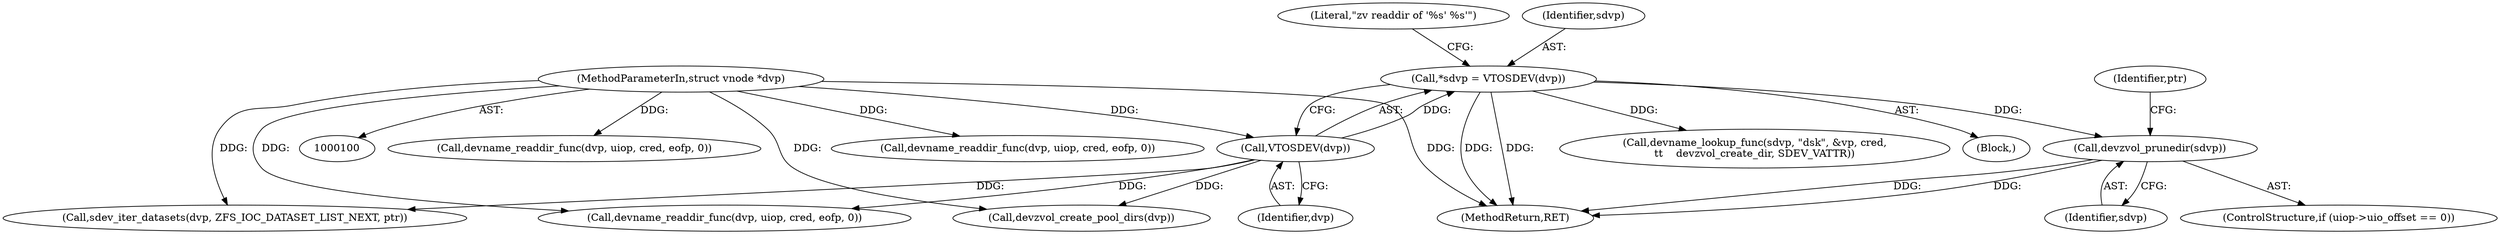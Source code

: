 digraph "0_illumos-gate_d65686849024838243515b5c40ae2c479460b4b5@pointer" {
"1000182" [label="(Call,devzvol_prunedir(sdvp))"];
"1000109" [label="(Call,*sdvp = VTOSDEV(dvp))"];
"1000111" [label="(Call,VTOSDEV(dvp))"];
"1000101" [label="(MethodParameterIn,struct vnode *dvp)"];
"1000141" [label="(Call,devname_lookup_func(sdvp, \"dsk\", &vp, cred,\n\t\t    devzvol_create_dir, SDEV_VATTR))"];
"1000250" [label="(Call,devname_readdir_func(dvp, uiop, cred, eofp, 0))"];
"1000107" [label="(Block,)"];
"1000101" [label="(MethodParameterIn,struct vnode *dvp)"];
"1000210" [label="(Call,devzvol_create_pool_dirs(dvp))"];
"1000170" [label="(Call,devname_readdir_func(dvp, uiop, cred, eofp, 0))"];
"1000239" [label="(Call,sdev_iter_datasets(dvp, ZFS_IOC_DATASET_LIST_NEXT, ptr))"];
"1000109" [label="(Call,*sdvp = VTOSDEV(dvp))"];
"1000185" [label="(Identifier,ptr)"];
"1000111" [label="(Call,VTOSDEV(dvp))"];
"1000116" [label="(Literal,\"zv readdir of '%s' %s'\")"];
"1000182" [label="(Call,devzvol_prunedir(sdvp))"];
"1000110" [label="(Identifier,sdvp)"];
"1000183" [label="(Identifier,sdvp)"];
"1000176" [label="(ControlStructure,if (uiop->uio_offset == 0))"];
"1000112" [label="(Identifier,dvp)"];
"1000219" [label="(Call,devname_readdir_func(dvp, uiop, cred, eofp, 0))"];
"1000256" [label="(MethodReturn,RET)"];
"1000182" -> "1000176"  [label="AST: "];
"1000182" -> "1000183"  [label="CFG: "];
"1000183" -> "1000182"  [label="AST: "];
"1000185" -> "1000182"  [label="CFG: "];
"1000182" -> "1000256"  [label="DDG: "];
"1000182" -> "1000256"  [label="DDG: "];
"1000109" -> "1000182"  [label="DDG: "];
"1000109" -> "1000107"  [label="AST: "];
"1000109" -> "1000111"  [label="CFG: "];
"1000110" -> "1000109"  [label="AST: "];
"1000111" -> "1000109"  [label="AST: "];
"1000116" -> "1000109"  [label="CFG: "];
"1000109" -> "1000256"  [label="DDG: "];
"1000109" -> "1000256"  [label="DDG: "];
"1000111" -> "1000109"  [label="DDG: "];
"1000109" -> "1000141"  [label="DDG: "];
"1000111" -> "1000112"  [label="CFG: "];
"1000112" -> "1000111"  [label="AST: "];
"1000101" -> "1000111"  [label="DDG: "];
"1000111" -> "1000170"  [label="DDG: "];
"1000111" -> "1000210"  [label="DDG: "];
"1000111" -> "1000239"  [label="DDG: "];
"1000101" -> "1000100"  [label="AST: "];
"1000101" -> "1000256"  [label="DDG: "];
"1000101" -> "1000170"  [label="DDG: "];
"1000101" -> "1000210"  [label="DDG: "];
"1000101" -> "1000219"  [label="DDG: "];
"1000101" -> "1000239"  [label="DDG: "];
"1000101" -> "1000250"  [label="DDG: "];
}
